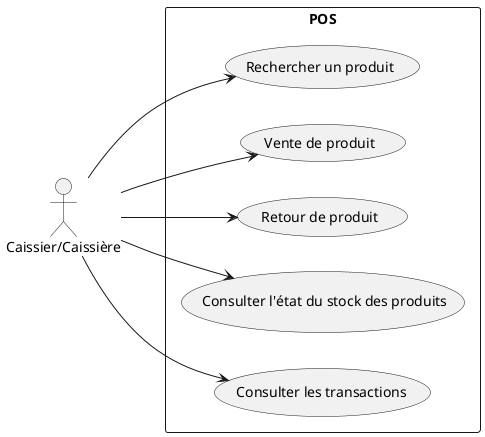 @startuml
left to right direction
actor "Caissier/Caissière" as fc
rectangle POS {
  usecase "Rechercher un produit" as UC1
  usecase "Vente de produit" as UC2
  usecase "Retour de produit" as UC3
  usecase " Consulter l'état du stock des produits" as UC4
  usecase " Consulter les transactions" as UC5
}
fc --> UC1
fc --> UC2
fc --> UC3
fc --> UC4
fc --> UC5
@enduml
